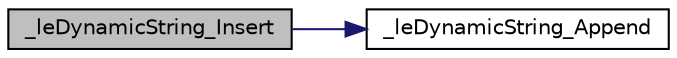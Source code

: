 digraph "_leDynamicString_Insert"
{
 // LATEX_PDF_SIZE
  edge [fontname="Helvetica",fontsize="10",labelfontname="Helvetica",labelfontsize="10"];
  node [fontname="Helvetica",fontsize="10",shape=record];
  rankdir="LR";
  Node1 [label="_leDynamicString_Insert",height=0.2,width=0.4,color="black", fillcolor="grey75", style="filled", fontcolor="black",tooltip=" "];
  Node1 -> Node2 [color="midnightblue",fontsize="10",style="solid",fontname="Helvetica"];
  Node2 [label="_leDynamicString_Append",height=0.2,width=0.4,color="black", fillcolor="white", style="filled",URL="$legato__dynamicstring_8c.html#acd558fddcfc119553c68d69892fff4ac",tooltip=" "];
}
